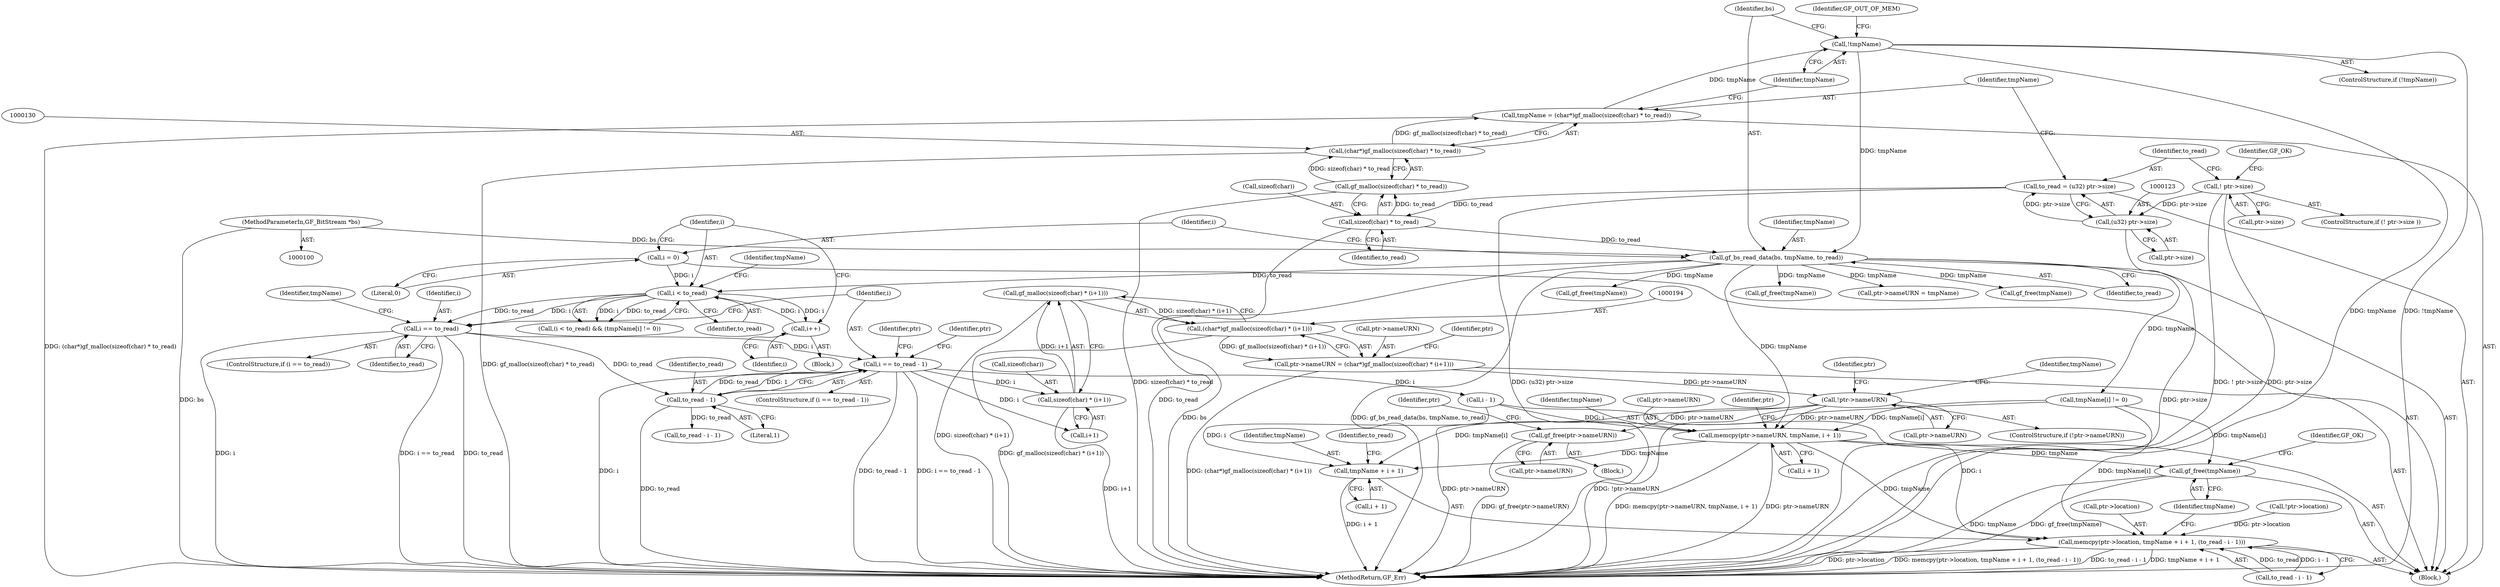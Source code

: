 digraph "0_gpac_bceb03fd2be95097a7b409ea59914f332fb6bc86@API" {
"1000195" [label="(Call,gf_malloc(sizeof(char) * (i+1)))"];
"1000196" [label="(Call,sizeof(char) * (i+1))"];
"1000171" [label="(Call,i == to_read - 1)"];
"1000162" [label="(Call,i == to_read)"];
"1000150" [label="(Call,i < to_read)"];
"1000159" [label="(Call,i++)"];
"1000145" [label="(Call,i = 0)"];
"1000141" [label="(Call,gf_bs_read_data(bs, tmpName, to_read))"];
"1000102" [label="(MethodParameterIn,GF_BitStream *bs)"];
"1000137" [label="(Call,!tmpName)"];
"1000127" [label="(Call,tmpName = (char*)gf_malloc(sizeof(char) * to_read))"];
"1000129" [label="(Call,(char*)gf_malloc(sizeof(char) * to_read))"];
"1000131" [label="(Call,gf_malloc(sizeof(char) * to_read))"];
"1000132" [label="(Call,sizeof(char) * to_read)"];
"1000120" [label="(Call,to_read = (u32) ptr->size)"];
"1000122" [label="(Call,(u32) ptr->size)"];
"1000114" [label="(Call,! ptr->size)"];
"1000173" [label="(Call,to_read - 1)"];
"1000193" [label="(Call,(char*)gf_malloc(sizeof(char) * (i+1)))"];
"1000189" [label="(Call,ptr->nameURN = (char*)gf_malloc(sizeof(char) * (i+1)))"];
"1000203" [label="(Call,!ptr->nameURN)"];
"1000235" [label="(Call,gf_free(ptr->nameURN))"];
"1000246" [label="(Call,memcpy(ptr->nameURN, tmpName, i + 1))"];
"1000254" [label="(Call,memcpy(ptr->location, tmpName + i + 1, (to_read - i - 1)))"];
"1000258" [label="(Call,tmpName + i + 1)"];
"1000268" [label="(Call,gf_free(tmpName))"];
"1000135" [label="(Identifier,to_read)"];
"1000263" [label="(Call,to_read - i - 1)"];
"1000150" [label="(Call,i < to_read)"];
"1000272" [label="(MethodReturn,GF_Err)"];
"1000163" [label="(Identifier,i)"];
"1000191" [label="(Identifier,ptr)"];
"1000161" [label="(ControlStructure,if (i == to_read))"];
"1000250" [label="(Identifier,tmpName)"];
"1000199" [label="(Call,i+1)"];
"1000232" [label="(Block,)"];
"1000179" [label="(Identifier,ptr)"];
"1000143" [label="(Identifier,tmpName)"];
"1000254" [label="(Call,memcpy(ptr->location, tmpName + i + 1, (to_read - i - 1)))"];
"1000196" [label="(Call,sizeof(char) * (i+1))"];
"1000172" [label="(Identifier,i)"];
"1000222" [label="(Call,to_read - i - 1)"];
"1000147" [label="(Literal,0)"];
"1000228" [label="(Call,!ptr->location)"];
"1000166" [label="(Call,gf_free(tmpName))"];
"1000142" [label="(Identifier,bs)"];
"1000127" [label="(Call,tmpName = (char*)gf_malloc(sizeof(char) * to_read))"];
"1000132" [label="(Call,sizeof(char) * to_read)"];
"1000177" [label="(Call,ptr->nameURN = tmpName)"];
"1000203" [label="(Call,!ptr->nameURN)"];
"1000170" [label="(ControlStructure,if (i == to_read - 1))"];
"1000236" [label="(Call,ptr->nameURN)"];
"1000140" [label="(Identifier,GF_OUT_OF_MEM)"];
"1000167" [label="(Identifier,tmpName)"];
"1000205" [label="(Identifier,ptr)"];
"1000131" [label="(Call,gf_malloc(sizeof(char) * to_read))"];
"1000174" [label="(Identifier,to_read)"];
"1000149" [label="(Call,(i < to_read) && (tmpName[i] != 0))"];
"1000260" [label="(Call,i + 1)"];
"1000164" [label="(Identifier,to_read)"];
"1000190" [label="(Call,ptr->nameURN)"];
"1000141" [label="(Call,gf_bs_read_data(bs, tmpName, to_read))"];
"1000233" [label="(Call,gf_free(tmpName))"];
"1000151" [label="(Identifier,i)"];
"1000259" [label="(Identifier,tmpName)"];
"1000235" [label="(Call,gf_free(ptr->nameURN))"];
"1000251" [label="(Call,i + 1)"];
"1000160" [label="(Identifier,i)"];
"1000268" [label="(Call,gf_free(tmpName))"];
"1000119" [label="(Identifier,GF_OK)"];
"1000224" [label="(Call,i - 1)"];
"1000138" [label="(Identifier,tmpName)"];
"1000103" [label="(Block,)"];
"1000129" [label="(Call,(char*)gf_malloc(sizeof(char) * to_read))"];
"1000128" [label="(Identifier,tmpName)"];
"1000158" [label="(Block,)"];
"1000115" [label="(Call,ptr->size)"];
"1000122" [label="(Call,(u32) ptr->size)"];
"1000189" [label="(Call,ptr->nameURN = (char*)gf_malloc(sizeof(char) * (i+1)))"];
"1000247" [label="(Call,ptr->nameURN)"];
"1000136" [label="(ControlStructure,if (!tmpName))"];
"1000209" [label="(Identifier,tmpName)"];
"1000256" [label="(Identifier,ptr)"];
"1000264" [label="(Identifier,to_read)"];
"1000159" [label="(Call,i++)"];
"1000121" [label="(Identifier,to_read)"];
"1000195" [label="(Call,gf_malloc(sizeof(char) * (i+1)))"];
"1000153" [label="(Call,tmpName[i] != 0)"];
"1000120" [label="(Call,to_read = (u32) ptr->size)"];
"1000144" [label="(Identifier,to_read)"];
"1000137" [label="(Call,!tmpName)"];
"1000124" [label="(Call,ptr->size)"];
"1000202" [label="(ControlStructure,if (!ptr->nameURN))"];
"1000246" [label="(Call,memcpy(ptr->nameURN, tmpName, i + 1))"];
"1000197" [label="(Call,sizeof(char))"];
"1000269" [label="(Identifier,tmpName)"];
"1000146" [label="(Identifier,i)"];
"1000175" [label="(Literal,1)"];
"1000162" [label="(Call,i == to_read)"];
"1000155" [label="(Identifier,tmpName)"];
"1000271" [label="(Identifier,GF_OK)"];
"1000204" [label="(Call,ptr->nameURN)"];
"1000214" [label="(Identifier,ptr)"];
"1000258" [label="(Call,tmpName + i + 1)"];
"1000133" [label="(Call,sizeof(char))"];
"1000102" [label="(MethodParameterIn,GF_BitStream *bs)"];
"1000113" [label="(ControlStructure,if (! ptr->size ))"];
"1000173" [label="(Call,to_read - 1)"];
"1000241" [label="(Identifier,ptr)"];
"1000208" [label="(Call,gf_free(tmpName))"];
"1000114" [label="(Call,! ptr->size)"];
"1000145" [label="(Call,i = 0)"];
"1000193" [label="(Call,(char*)gf_malloc(sizeof(char) * (i+1)))"];
"1000152" [label="(Identifier,to_read)"];
"1000171" [label="(Call,i == to_read - 1)"];
"1000255" [label="(Call,ptr->location)"];
"1000195" -> "1000193"  [label="AST: "];
"1000195" -> "1000196"  [label="CFG: "];
"1000196" -> "1000195"  [label="AST: "];
"1000193" -> "1000195"  [label="CFG: "];
"1000195" -> "1000272"  [label="DDG: sizeof(char) * (i+1)"];
"1000195" -> "1000193"  [label="DDG: sizeof(char) * (i+1)"];
"1000196" -> "1000195"  [label="DDG: i+1"];
"1000196" -> "1000199"  [label="CFG: "];
"1000197" -> "1000196"  [label="AST: "];
"1000199" -> "1000196"  [label="AST: "];
"1000196" -> "1000272"  [label="DDG: i+1"];
"1000171" -> "1000196"  [label="DDG: i"];
"1000171" -> "1000170"  [label="AST: "];
"1000171" -> "1000173"  [label="CFG: "];
"1000172" -> "1000171"  [label="AST: "];
"1000173" -> "1000171"  [label="AST: "];
"1000179" -> "1000171"  [label="CFG: "];
"1000191" -> "1000171"  [label="CFG: "];
"1000171" -> "1000272"  [label="DDG: i"];
"1000171" -> "1000272"  [label="DDG: to_read - 1"];
"1000171" -> "1000272"  [label="DDG: i == to_read - 1"];
"1000162" -> "1000171"  [label="DDG: i"];
"1000173" -> "1000171"  [label="DDG: to_read"];
"1000173" -> "1000171"  [label="DDG: 1"];
"1000171" -> "1000199"  [label="DDG: i"];
"1000171" -> "1000224"  [label="DDG: i"];
"1000162" -> "1000161"  [label="AST: "];
"1000162" -> "1000164"  [label="CFG: "];
"1000163" -> "1000162"  [label="AST: "];
"1000164" -> "1000162"  [label="AST: "];
"1000167" -> "1000162"  [label="CFG: "];
"1000172" -> "1000162"  [label="CFG: "];
"1000162" -> "1000272"  [label="DDG: to_read"];
"1000162" -> "1000272"  [label="DDG: i"];
"1000162" -> "1000272"  [label="DDG: i == to_read"];
"1000150" -> "1000162"  [label="DDG: i"];
"1000150" -> "1000162"  [label="DDG: to_read"];
"1000162" -> "1000173"  [label="DDG: to_read"];
"1000150" -> "1000149"  [label="AST: "];
"1000150" -> "1000152"  [label="CFG: "];
"1000151" -> "1000150"  [label="AST: "];
"1000152" -> "1000150"  [label="AST: "];
"1000155" -> "1000150"  [label="CFG: "];
"1000149" -> "1000150"  [label="CFG: "];
"1000150" -> "1000149"  [label="DDG: i"];
"1000150" -> "1000149"  [label="DDG: to_read"];
"1000159" -> "1000150"  [label="DDG: i"];
"1000145" -> "1000150"  [label="DDG: i"];
"1000141" -> "1000150"  [label="DDG: to_read"];
"1000150" -> "1000159"  [label="DDG: i"];
"1000159" -> "1000158"  [label="AST: "];
"1000159" -> "1000160"  [label="CFG: "];
"1000160" -> "1000159"  [label="AST: "];
"1000151" -> "1000159"  [label="CFG: "];
"1000145" -> "1000103"  [label="AST: "];
"1000145" -> "1000147"  [label="CFG: "];
"1000146" -> "1000145"  [label="AST: "];
"1000147" -> "1000145"  [label="AST: "];
"1000151" -> "1000145"  [label="CFG: "];
"1000141" -> "1000103"  [label="AST: "];
"1000141" -> "1000144"  [label="CFG: "];
"1000142" -> "1000141"  [label="AST: "];
"1000143" -> "1000141"  [label="AST: "];
"1000144" -> "1000141"  [label="AST: "];
"1000146" -> "1000141"  [label="CFG: "];
"1000141" -> "1000272"  [label="DDG: bs"];
"1000141" -> "1000272"  [label="DDG: gf_bs_read_data(bs, tmpName, to_read)"];
"1000102" -> "1000141"  [label="DDG: bs"];
"1000137" -> "1000141"  [label="DDG: tmpName"];
"1000132" -> "1000141"  [label="DDG: to_read"];
"1000141" -> "1000153"  [label="DDG: tmpName"];
"1000141" -> "1000166"  [label="DDG: tmpName"];
"1000141" -> "1000177"  [label="DDG: tmpName"];
"1000141" -> "1000208"  [label="DDG: tmpName"];
"1000141" -> "1000233"  [label="DDG: tmpName"];
"1000141" -> "1000246"  [label="DDG: tmpName"];
"1000102" -> "1000100"  [label="AST: "];
"1000102" -> "1000272"  [label="DDG: bs"];
"1000137" -> "1000136"  [label="AST: "];
"1000137" -> "1000138"  [label="CFG: "];
"1000138" -> "1000137"  [label="AST: "];
"1000140" -> "1000137"  [label="CFG: "];
"1000142" -> "1000137"  [label="CFG: "];
"1000137" -> "1000272"  [label="DDG: tmpName"];
"1000137" -> "1000272"  [label="DDG: !tmpName"];
"1000127" -> "1000137"  [label="DDG: tmpName"];
"1000127" -> "1000103"  [label="AST: "];
"1000127" -> "1000129"  [label="CFG: "];
"1000128" -> "1000127"  [label="AST: "];
"1000129" -> "1000127"  [label="AST: "];
"1000138" -> "1000127"  [label="CFG: "];
"1000127" -> "1000272"  [label="DDG: (char*)gf_malloc(sizeof(char) * to_read)"];
"1000129" -> "1000127"  [label="DDG: gf_malloc(sizeof(char) * to_read)"];
"1000129" -> "1000131"  [label="CFG: "];
"1000130" -> "1000129"  [label="AST: "];
"1000131" -> "1000129"  [label="AST: "];
"1000129" -> "1000272"  [label="DDG: gf_malloc(sizeof(char) * to_read)"];
"1000131" -> "1000129"  [label="DDG: sizeof(char) * to_read"];
"1000131" -> "1000132"  [label="CFG: "];
"1000132" -> "1000131"  [label="AST: "];
"1000131" -> "1000272"  [label="DDG: sizeof(char) * to_read"];
"1000132" -> "1000131"  [label="DDG: to_read"];
"1000132" -> "1000135"  [label="CFG: "];
"1000133" -> "1000132"  [label="AST: "];
"1000135" -> "1000132"  [label="AST: "];
"1000132" -> "1000272"  [label="DDG: to_read"];
"1000120" -> "1000132"  [label="DDG: to_read"];
"1000120" -> "1000103"  [label="AST: "];
"1000120" -> "1000122"  [label="CFG: "];
"1000121" -> "1000120"  [label="AST: "];
"1000122" -> "1000120"  [label="AST: "];
"1000128" -> "1000120"  [label="CFG: "];
"1000120" -> "1000272"  [label="DDG: (u32) ptr->size"];
"1000122" -> "1000120"  [label="DDG: ptr->size"];
"1000122" -> "1000124"  [label="CFG: "];
"1000123" -> "1000122"  [label="AST: "];
"1000124" -> "1000122"  [label="AST: "];
"1000122" -> "1000272"  [label="DDG: ptr->size"];
"1000114" -> "1000122"  [label="DDG: ptr->size"];
"1000114" -> "1000113"  [label="AST: "];
"1000114" -> "1000115"  [label="CFG: "];
"1000115" -> "1000114"  [label="AST: "];
"1000119" -> "1000114"  [label="CFG: "];
"1000121" -> "1000114"  [label="CFG: "];
"1000114" -> "1000272"  [label="DDG: ! ptr->size"];
"1000114" -> "1000272"  [label="DDG: ptr->size"];
"1000173" -> "1000175"  [label="CFG: "];
"1000174" -> "1000173"  [label="AST: "];
"1000175" -> "1000173"  [label="AST: "];
"1000173" -> "1000272"  [label="DDG: to_read"];
"1000173" -> "1000222"  [label="DDG: to_read"];
"1000193" -> "1000189"  [label="AST: "];
"1000194" -> "1000193"  [label="AST: "];
"1000189" -> "1000193"  [label="CFG: "];
"1000193" -> "1000272"  [label="DDG: gf_malloc(sizeof(char) * (i+1))"];
"1000193" -> "1000189"  [label="DDG: gf_malloc(sizeof(char) * (i+1))"];
"1000189" -> "1000103"  [label="AST: "];
"1000190" -> "1000189"  [label="AST: "];
"1000205" -> "1000189"  [label="CFG: "];
"1000189" -> "1000272"  [label="DDG: (char*)gf_malloc(sizeof(char) * (i+1))"];
"1000189" -> "1000203"  [label="DDG: ptr->nameURN"];
"1000203" -> "1000202"  [label="AST: "];
"1000203" -> "1000204"  [label="CFG: "];
"1000204" -> "1000203"  [label="AST: "];
"1000209" -> "1000203"  [label="CFG: "];
"1000214" -> "1000203"  [label="CFG: "];
"1000203" -> "1000272"  [label="DDG: !ptr->nameURN"];
"1000203" -> "1000272"  [label="DDG: ptr->nameURN"];
"1000203" -> "1000235"  [label="DDG: ptr->nameURN"];
"1000203" -> "1000246"  [label="DDG: ptr->nameURN"];
"1000235" -> "1000232"  [label="AST: "];
"1000235" -> "1000236"  [label="CFG: "];
"1000236" -> "1000235"  [label="AST: "];
"1000241" -> "1000235"  [label="CFG: "];
"1000235" -> "1000272"  [label="DDG: gf_free(ptr->nameURN)"];
"1000246" -> "1000103"  [label="AST: "];
"1000246" -> "1000251"  [label="CFG: "];
"1000247" -> "1000246"  [label="AST: "];
"1000250" -> "1000246"  [label="AST: "];
"1000251" -> "1000246"  [label="AST: "];
"1000256" -> "1000246"  [label="CFG: "];
"1000246" -> "1000272"  [label="DDG: memcpy(ptr->nameURN, tmpName, i + 1)"];
"1000246" -> "1000272"  [label="DDG: ptr->nameURN"];
"1000153" -> "1000246"  [label="DDG: tmpName[i]"];
"1000224" -> "1000246"  [label="DDG: i"];
"1000246" -> "1000254"  [label="DDG: tmpName"];
"1000246" -> "1000258"  [label="DDG: tmpName"];
"1000246" -> "1000268"  [label="DDG: tmpName"];
"1000254" -> "1000103"  [label="AST: "];
"1000254" -> "1000263"  [label="CFG: "];
"1000255" -> "1000254"  [label="AST: "];
"1000258" -> "1000254"  [label="AST: "];
"1000263" -> "1000254"  [label="AST: "];
"1000269" -> "1000254"  [label="CFG: "];
"1000254" -> "1000272"  [label="DDG: ptr->location"];
"1000254" -> "1000272"  [label="DDG: memcpy(ptr->location, tmpName + i + 1, (to_read - i - 1))"];
"1000254" -> "1000272"  [label="DDG: to_read - i - 1"];
"1000254" -> "1000272"  [label="DDG: tmpName + i + 1"];
"1000228" -> "1000254"  [label="DDG: ptr->location"];
"1000153" -> "1000254"  [label="DDG: tmpName[i]"];
"1000224" -> "1000254"  [label="DDG: i"];
"1000263" -> "1000254"  [label="DDG: to_read"];
"1000263" -> "1000254"  [label="DDG: i - 1"];
"1000258" -> "1000260"  [label="CFG: "];
"1000259" -> "1000258"  [label="AST: "];
"1000260" -> "1000258"  [label="AST: "];
"1000264" -> "1000258"  [label="CFG: "];
"1000258" -> "1000272"  [label="DDG: i + 1"];
"1000153" -> "1000258"  [label="DDG: tmpName[i]"];
"1000224" -> "1000258"  [label="DDG: i"];
"1000268" -> "1000103"  [label="AST: "];
"1000268" -> "1000269"  [label="CFG: "];
"1000269" -> "1000268"  [label="AST: "];
"1000271" -> "1000268"  [label="CFG: "];
"1000268" -> "1000272"  [label="DDG: tmpName"];
"1000268" -> "1000272"  [label="DDG: gf_free(tmpName)"];
"1000153" -> "1000268"  [label="DDG: tmpName[i]"];
}

